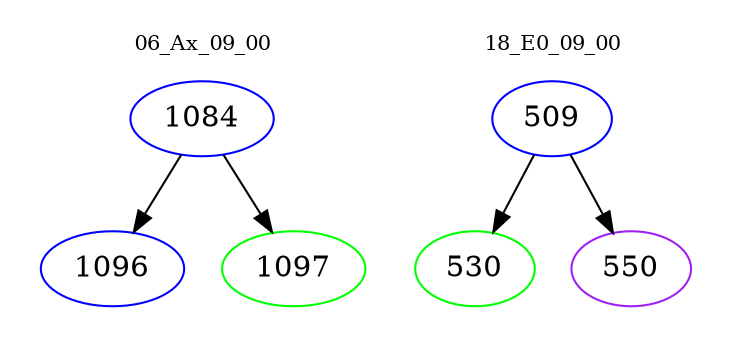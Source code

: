 digraph{
subgraph cluster_0 {
color = white
label = "06_Ax_09_00";
fontsize=10;
T0_1084 [label="1084", color="blue"]
T0_1084 -> T0_1096 [color="black"]
T0_1096 [label="1096", color="blue"]
T0_1084 -> T0_1097 [color="black"]
T0_1097 [label="1097", color="green"]
}
subgraph cluster_1 {
color = white
label = "18_E0_09_00";
fontsize=10;
T1_509 [label="509", color="blue"]
T1_509 -> T1_530 [color="black"]
T1_530 [label="530", color="green"]
T1_509 -> T1_550 [color="black"]
T1_550 [label="550", color="purple"]
}
}
